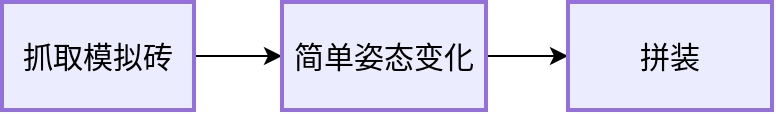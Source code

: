<mxfile version="27.0.6">
  <diagram name="第 1 页" id="s0ZuTIdpN0D4-DDphK1k">
    <mxGraphModel dx="1060" dy="572" grid="1" gridSize="10" guides="1" tooltips="1" connect="1" arrows="1" fold="1" page="1" pageScale="1" pageWidth="827" pageHeight="1169" math="0" shadow="0">
      <root>
        <mxCell id="0" />
        <mxCell id="1" parent="0" />
        <mxCell id="oWTD0FEcT8lbK7-aN0bz-3" value="" style="edgeStyle=orthogonalEdgeStyle;rounded=0;orthogonalLoop=1;jettySize=auto;html=1;" edge="1" parent="1" source="oWTD0FEcT8lbK7-aN0bz-1" target="oWTD0FEcT8lbK7-aN0bz-2">
          <mxGeometry relative="1" as="geometry" />
        </mxCell>
        <mxCell id="oWTD0FEcT8lbK7-aN0bz-1" value="抓取模拟砖" style="whiteSpace=wrap;strokeWidth=2;strokeColor=light-dark(#9370db, #ededed);align=center;verticalAlign=middle;fontFamily=Helvetica;fontSize=15;fontColor=default;fillColor=light-dark(#ececff, #392f3f);" vertex="1" parent="1">
          <mxGeometry x="80" y="340" width="96" height="54" as="geometry" />
        </mxCell>
        <mxCell id="oWTD0FEcT8lbK7-aN0bz-5" value="" style="edgeStyle=orthogonalEdgeStyle;rounded=0;orthogonalLoop=1;jettySize=auto;html=1;" edge="1" parent="1" source="oWTD0FEcT8lbK7-aN0bz-2" target="oWTD0FEcT8lbK7-aN0bz-4">
          <mxGeometry relative="1" as="geometry" />
        </mxCell>
        <mxCell id="oWTD0FEcT8lbK7-aN0bz-2" value="简单姿态变化" style="whiteSpace=wrap;strokeWidth=2;strokeColor=light-dark(#9370db, #ededed);align=center;verticalAlign=middle;fontFamily=Helvetica;fontSize=15;fontColor=default;fillColor=light-dark(#ececff, #392f3f);" vertex="1" parent="1">
          <mxGeometry x="220" y="340" width="102" height="54" as="geometry" />
        </mxCell>
        <mxCell id="oWTD0FEcT8lbK7-aN0bz-4" value="拼装" style="whiteSpace=wrap;strokeWidth=2;strokeColor=light-dark(#9370db, #ededed);align=center;verticalAlign=middle;fontFamily=Helvetica;fontSize=15;fontColor=default;fillColor=light-dark(#ececff, #392f3f);" vertex="1" parent="1">
          <mxGeometry x="363" y="340" width="102" height="54" as="geometry" />
        </mxCell>
      </root>
    </mxGraphModel>
  </diagram>
</mxfile>
